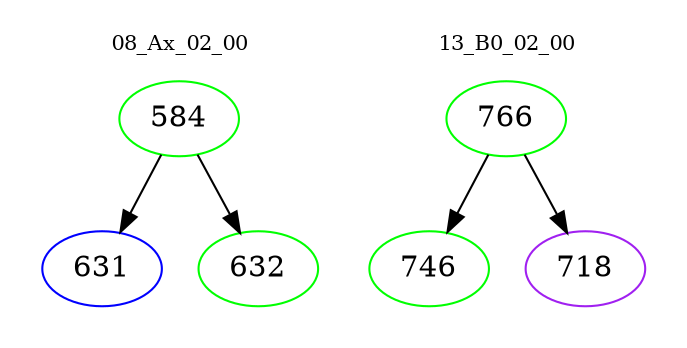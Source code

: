 digraph{
subgraph cluster_0 {
color = white
label = "08_Ax_02_00";
fontsize=10;
T0_584 [label="584", color="green"]
T0_584 -> T0_631 [color="black"]
T0_631 [label="631", color="blue"]
T0_584 -> T0_632 [color="black"]
T0_632 [label="632", color="green"]
}
subgraph cluster_1 {
color = white
label = "13_B0_02_00";
fontsize=10;
T1_766 [label="766", color="green"]
T1_766 -> T1_746 [color="black"]
T1_746 [label="746", color="green"]
T1_766 -> T1_718 [color="black"]
T1_718 [label="718", color="purple"]
}
}
